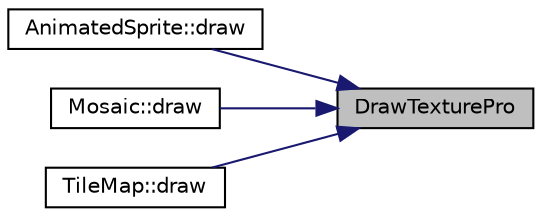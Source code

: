 digraph "DrawTexturePro"
{
 // LATEX_PDF_SIZE
  edge [fontname="Helvetica",fontsize="10",labelfontname="Helvetica",labelfontsize="10"];
  node [fontname="Helvetica",fontsize="10",shape=record];
  rankdir="RL";
  Node1 [label="DrawTexturePro",height=0.2,width=0.4,color="black", fillcolor="grey75", style="filled", fontcolor="black",tooltip=" "];
  Node1 -> Node2 [dir="back",color="midnightblue",fontsize="10",style="solid",fontname="Helvetica"];
  Node2 [label="AnimatedSprite::draw",height=0.2,width=0.4,color="black", fillcolor="white", style="filled",URL="$class_animated_sprite.html#a4992201e79a2c2b0c4b17a288193dca9",tooltip=" "];
  Node1 -> Node3 [dir="back",color="midnightblue",fontsize="10",style="solid",fontname="Helvetica"];
  Node3 [label="Mosaic::draw",height=0.2,width=0.4,color="black", fillcolor="white", style="filled",URL="$class_mosaic.html#a81d3162ced6cf2c7e6ad77b20fb99839",tooltip=" "];
  Node1 -> Node4 [dir="back",color="midnightblue",fontsize="10",style="solid",fontname="Helvetica"];
  Node4 [label="TileMap::draw",height=0.2,width=0.4,color="black", fillcolor="white", style="filled",URL="$class_tile_map.html#ae2bb683f1d076efdc4c4d438c9e6377b",tooltip=" "];
}
